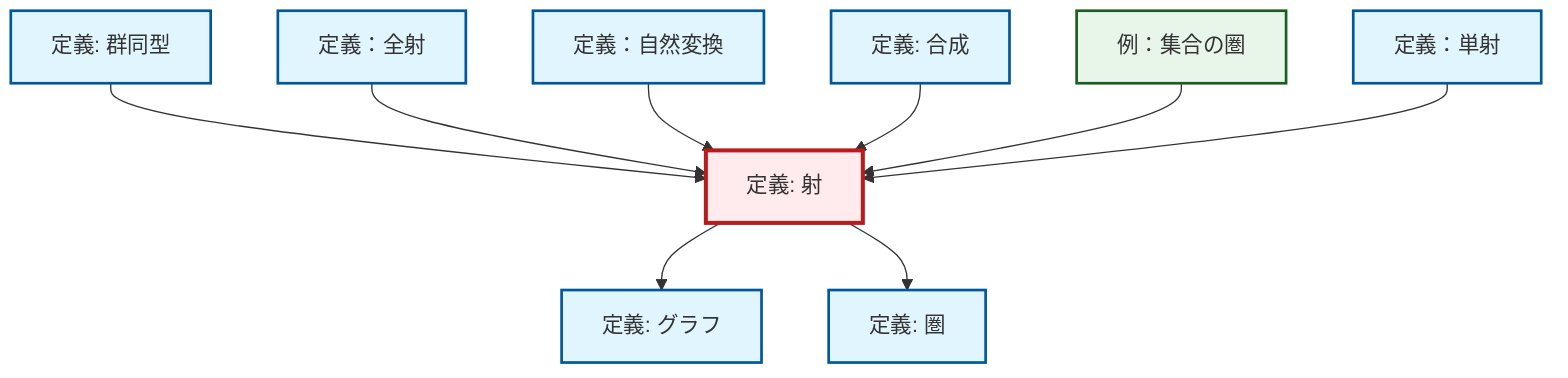 graph TD
    classDef definition fill:#e1f5fe,stroke:#01579b,stroke-width:2px
    classDef theorem fill:#f3e5f5,stroke:#4a148c,stroke-width:2px
    classDef axiom fill:#fff3e0,stroke:#e65100,stroke-width:2px
    classDef example fill:#e8f5e9,stroke:#1b5e20,stroke-width:2px
    classDef current fill:#ffebee,stroke:#b71c1c,stroke-width:3px
    def-morphism["定義: 射"]:::definition
    def-epimorphism["定義：全射"]:::definition
    def-composition["定義: 合成"]:::definition
    def-isomorphism["定義: 群同型"]:::definition
    def-natural-transformation["定義：自然変換"]:::definition
    ex-set-category["例：集合の圏"]:::example
    def-category["定義: 圏"]:::definition
    def-monomorphism["定義：単射"]:::definition
    def-graph["定義: グラフ"]:::definition
    def-morphism --> def-graph
    def-isomorphism --> def-morphism
    def-epimorphism --> def-morphism
    def-morphism --> def-category
    def-natural-transformation --> def-morphism
    def-composition --> def-morphism
    ex-set-category --> def-morphism
    def-monomorphism --> def-morphism
    class def-morphism current